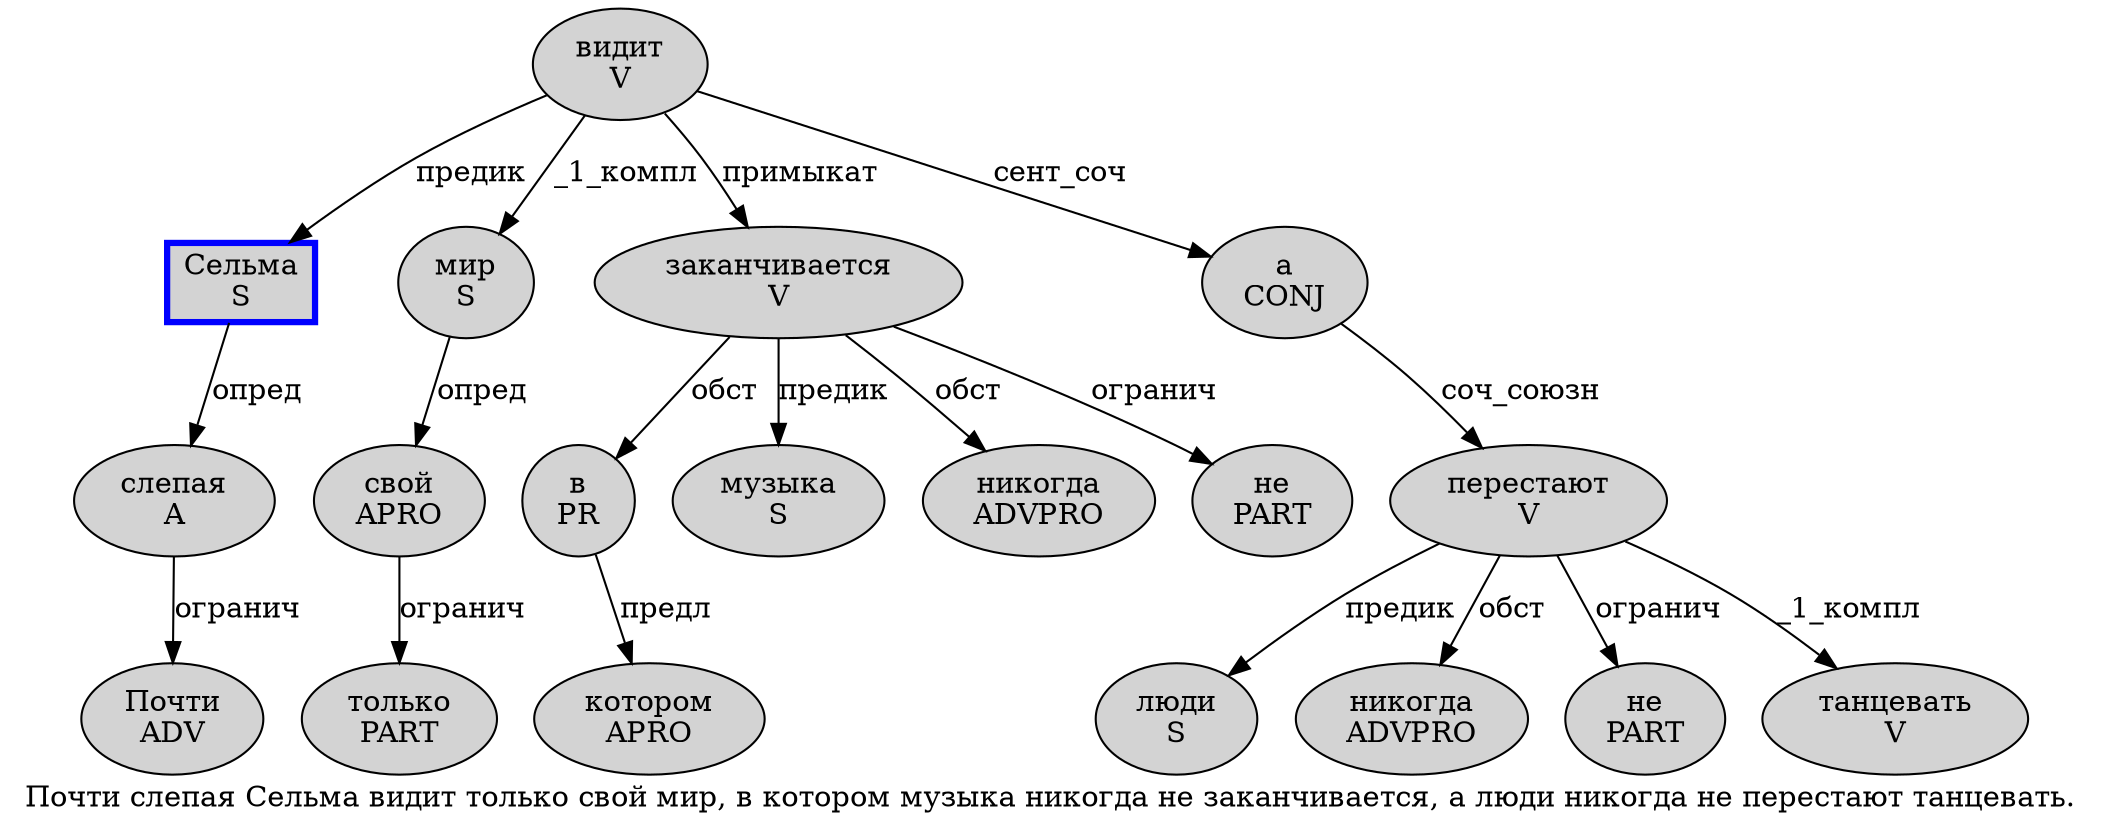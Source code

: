 digraph SENTENCE_1129 {
	graph [label="Почти слепая Сельма видит только свой мир, в котором музыка никогда не заканчивается, а люди никогда не перестают танцевать."]
	node [style=filled]
		0 [label="Почти
ADV" color="" fillcolor=lightgray penwidth=1 shape=ellipse]
		1 [label="слепая
A" color="" fillcolor=lightgray penwidth=1 shape=ellipse]
		2 [label="Сельма
S" color=blue fillcolor=lightgray penwidth=3 shape=box]
		3 [label="видит
V" color="" fillcolor=lightgray penwidth=1 shape=ellipse]
		4 [label="только
PART" color="" fillcolor=lightgray penwidth=1 shape=ellipse]
		5 [label="свой
APRO" color="" fillcolor=lightgray penwidth=1 shape=ellipse]
		6 [label="мир
S" color="" fillcolor=lightgray penwidth=1 shape=ellipse]
		8 [label="в
PR" color="" fillcolor=lightgray penwidth=1 shape=ellipse]
		9 [label="котором
APRO" color="" fillcolor=lightgray penwidth=1 shape=ellipse]
		10 [label="музыка
S" color="" fillcolor=lightgray penwidth=1 shape=ellipse]
		11 [label="никогда
ADVPRO" color="" fillcolor=lightgray penwidth=1 shape=ellipse]
		12 [label="не
PART" color="" fillcolor=lightgray penwidth=1 shape=ellipse]
		13 [label="заканчивается
V" color="" fillcolor=lightgray penwidth=1 shape=ellipse]
		15 [label="а
CONJ" color="" fillcolor=lightgray penwidth=1 shape=ellipse]
		16 [label="люди
S" color="" fillcolor=lightgray penwidth=1 shape=ellipse]
		17 [label="никогда
ADVPRO" color="" fillcolor=lightgray penwidth=1 shape=ellipse]
		18 [label="не
PART" color="" fillcolor=lightgray penwidth=1 shape=ellipse]
		19 [label="перестают
V" color="" fillcolor=lightgray penwidth=1 shape=ellipse]
		20 [label="танцевать
V" color="" fillcolor=lightgray penwidth=1 shape=ellipse]
			8 -> 9 [label="предл"]
			3 -> 2 [label="предик"]
			3 -> 6 [label="_1_компл"]
			3 -> 13 [label="примыкат"]
			3 -> 15 [label="сент_соч"]
			6 -> 5 [label="опред"]
			1 -> 0 [label="огранич"]
			5 -> 4 [label="огранич"]
			15 -> 19 [label="соч_союзн"]
			13 -> 8 [label="обст"]
			13 -> 10 [label="предик"]
			13 -> 11 [label="обст"]
			13 -> 12 [label="огранич"]
			2 -> 1 [label="опред"]
			19 -> 16 [label="предик"]
			19 -> 17 [label="обст"]
			19 -> 18 [label="огранич"]
			19 -> 20 [label="_1_компл"]
}